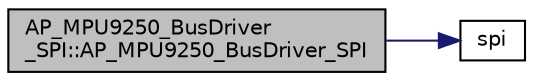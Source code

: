 digraph "AP_MPU9250_BusDriver_SPI::AP_MPU9250_BusDriver_SPI"
{
 // INTERACTIVE_SVG=YES
  edge [fontname="Helvetica",fontsize="10",labelfontname="Helvetica",labelfontsize="10"];
  node [fontname="Helvetica",fontsize="10",shape=record];
  rankdir="LR";
  Node1 [label="AP_MPU9250_BusDriver\l_SPI::AP_MPU9250_BusDriver_SPI",height=0.2,width=0.4,color="black", fillcolor="grey75", style="filled", fontcolor="black"];
  Node1 -> Node2 [color="midnightblue",fontsize="10",style="solid",fontname="Helvetica"];
  Node2 [label="spi",height=0.2,width=0.4,color="black", fillcolor="white", style="filled",URL="$AP__HAL__FLYMAPLE_2SPIDriver_8cpp.html#a9f75011a7029af8bd0aa995e780c7aa3"];
}
